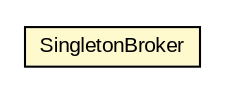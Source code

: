 #!/usr/local/bin/dot
#
# Class diagram 
# Generated by UMLGraph version R5_6-24-gf6e263 (http://www.umlgraph.org/)
#

digraph G {
	edge [fontname="arial",fontsize=10,labelfontname="arial",labelfontsize=10];
	node [fontname="arial",fontsize=10,shape=plaintext];
	nodesep=0.25;
	ranksep=0.5;
	// org.miloss.fgsms.wsn.broker.SingletonBroker
	c1136591 [label=<<table title="org.miloss.fgsms.wsn.broker.SingletonBroker" border="0" cellborder="1" cellspacing="0" cellpadding="2" port="p" bgcolor="lemonChiffon" href="./SingletonBroker.html">
		<tr><td><table border="0" cellspacing="0" cellpadding="1">
<tr><td align="center" balign="center"> SingletonBroker </td></tr>
		</table></td></tr>
		</table>>, URL="./SingletonBroker.html", fontname="arial", fontcolor="black", fontsize=10.0];
}

